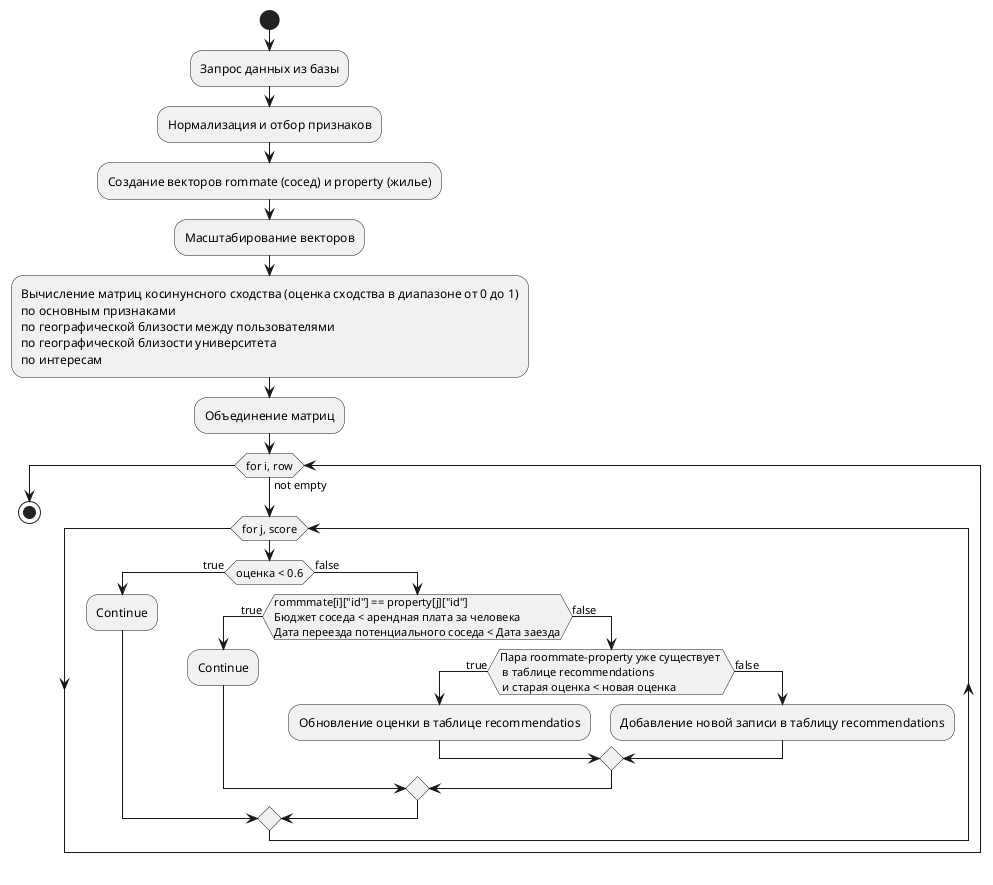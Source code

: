 @startuml

start
:Запрос данных из базы;
:Нормализация и отбор признаков;
:Создание векторов rommate (сосед) и property (жилье);
:Масштабирование векторов;
:Вычисление матриц косинунсного сходства (оценка сходства в диапазоне от 0 до 1) 
по основным признаками
по географической близости между пользователями
по географической близости университета
по интересам;

:Объединение матриц;

while (for i, row) is (not empty)
  while (for j, score) 
    if (оценка < 0.6) then (true)
      :Continue;
    else (false)
      if (rommmate[i]["id"] == property[j]["id"]\nБюджет соседа < арендная плата за человека\nДата переезда потенциального соседа < Дата заезда) then (true)
        :Continue;
      else (false)
        if (Пара roommate-property уже существует \n в таблице recommendations \n и старая оценка < новая оценка) then (true)
              :Обновление оценки в таблице recommendatios;
            else (false)
              :Добавление новой записи в таблицу recommendations;
            endif
      endif
    endif
  endwhile
endwhile

stop

@enduml
